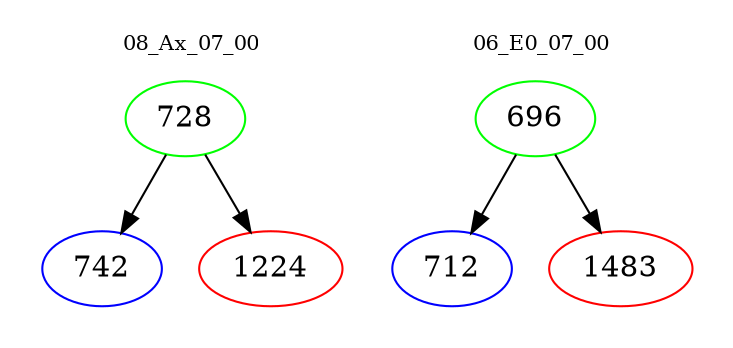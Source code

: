 digraph{
subgraph cluster_0 {
color = white
label = "08_Ax_07_00";
fontsize=10;
T0_728 [label="728", color="green"]
T0_728 -> T0_742 [color="black"]
T0_742 [label="742", color="blue"]
T0_728 -> T0_1224 [color="black"]
T0_1224 [label="1224", color="red"]
}
subgraph cluster_1 {
color = white
label = "06_E0_07_00";
fontsize=10;
T1_696 [label="696", color="green"]
T1_696 -> T1_712 [color="black"]
T1_712 [label="712", color="blue"]
T1_696 -> T1_1483 [color="black"]
T1_1483 [label="1483", color="red"]
}
}
